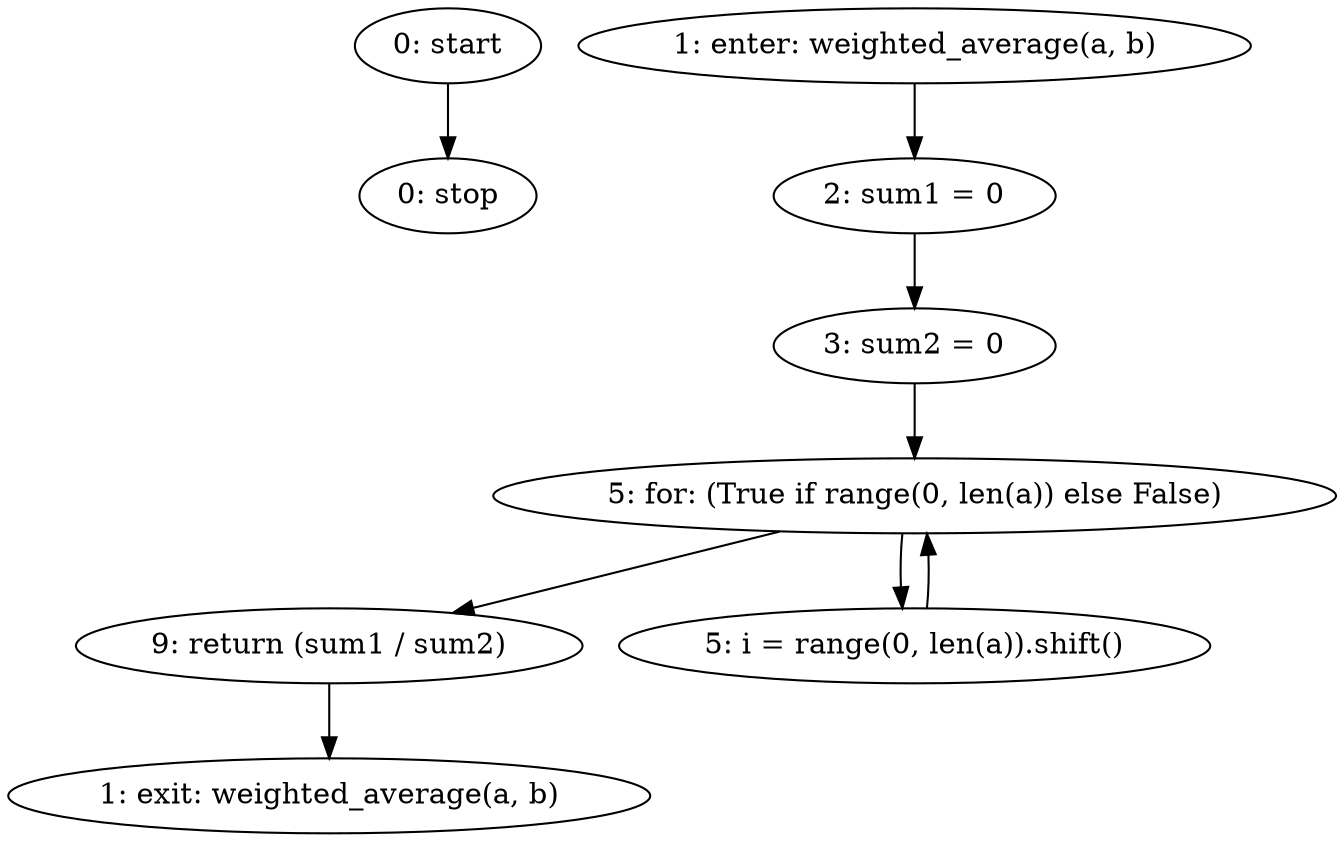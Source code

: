 strict digraph "" {
	node [label="\N"];
	0	[label="0: start"];
	8	[label="0: stop"];
	0 -> 8;
	1	[label="1: enter: weighted_average(a, b)"];
	3	[label="2: sum1 = 0"];
	1 -> 3;
	4	[label="3: sum2 = 0"];
	3 -> 4;
	2	[label="1: exit: weighted_average(a, b)"];
	7	[label="9: return (sum1 / sum2)"];
	7 -> 2;
	5	[label="5: for: (True if range(0, len(a)) else False)"];
	4 -> 5;
	5 -> 7;
	6	[label="5: i = range(0, len(a)).shift()"];
	5 -> 6;
	6 -> 5;
}
